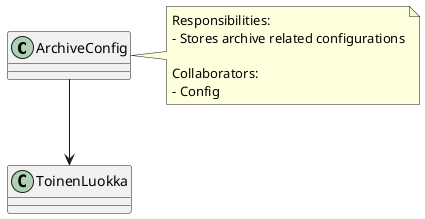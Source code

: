 @startuml inline_umlgraph_1.svg
class ArchiveConfig {}

ArchiveConfig --> ToinenLuokka

note right of ArchiveConfig
Responsibilities:
- Stores archive related configurations

Collaborators:
- Config
end note
@enduml
@startuml inline_umlgraph_2.svg
class AuditConfig {

}


note right of AuditConfig
Responsibilities:
- holds configuration related to the audit

Collaborators:
- Config
end note
@enduml
@startuml inline_umlgraph_3.svg
class BatchConfig {

}

BatchConfig --> Config

note right of BatchConfig
Responsibilities:
- Holds configurations related to the batch

Collaborators:
- Config
end note
@enduml
@startuml inline_umlgraph_4.svg
class ConditionConfig {
    + method()
}


note right of ConditionConfig
Responsibilities:
- holds configuration related for SQL query conditions

Collaborators:
- Config
end note
@enduml
@startuml inline_umlgraph_5.svg
class Config {

}

Config --> ArchiveConfig : Passes archive related configurations
Config --> AuditConfig : Passes audit related configurations
Config --> BatchConfig : Passes batch related configurations
Config --> ConditionConfig : Passes condition related configurations
Config --> KafkaConfig : Passes kafka related configurations

note right of Config
Responsibilities:
- creates the general configuration objects for the program

Collaborators:
- ArchiveConfig
- AuditConfig
- BatchConfig
- ConditionConfig
- KafkaConfig
endnote

note right of ArchiveConfig
Responsibilities:
- Stores archive related configurations
endnote
@enduml
@startuml inline_umlgraph_6.svg
class KafkaConfig {

}

KafkaConfig --> Config

note right of KafkaConfig
Responsibilities:
- Holds configurations related to Kafka

Collaborators:
- Config
end note
@enduml
